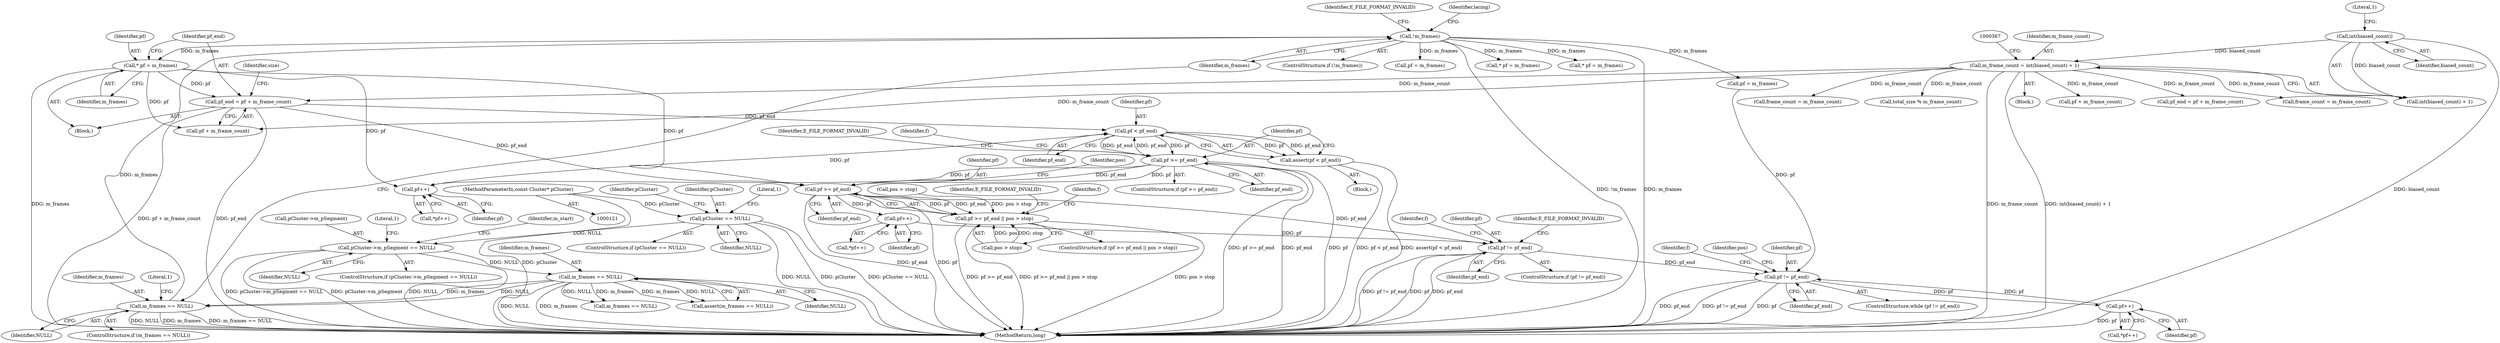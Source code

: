 digraph "0_Android_cc274e2abe8b2a6698a5c47d8aa4bb45f1f9538d_33@integer" {
"1000392" [label="(Call,pf_end = pf + m_frame_count)"];
"1000389" [label="(Call,* pf = m_frames)"];
"1000379" [label="(Call,!m_frames)"];
"1000372" [label="(Call,m_frames == NULL)"];
"1000153" [label="(Call,m_frames == NULL)"];
"1000132" [label="(Call,pCluster->m_pSegment == NULL)"];
"1000125" [label="(Call,pCluster == NULL)"];
"1000122" [label="(MethodParameterIn,const Cluster* pCluster)"];
"1000360" [label="(Call,m_frame_count = int(biased_count) + 1)"];
"1000363" [label="(Call,int(biased_count))"];
"1000451" [label="(Call,pf < pf_end)"];
"1000450" [label="(Call,assert(pf < pf_end))"];
"1000455" [label="(Call,pf >= pf_end)"];
"1000448" [label="(Call,pf++)"];
"1000483" [label="(Call,pf >= pf_end)"];
"1000482" [label="(Call,pf >= pf_end || pos > stop)"];
"1000496" [label="(Call,pf++)"];
"1000499" [label="(Call,pf != pf_end)"];
"1000548" [label="(Call,pf != pf_end)"];
"1000556" [label="(Call,pf++)"];
"1000133" [label="(Call,pCluster->m_pSegment)"];
"1000124" [label="(ControlStructure,if (pCluster == NULL))"];
"1000385" [label="(Identifier,lacing)"];
"1000544" [label="(Call,pf = m_frames)"];
"1000134" [label="(Identifier,pCluster)"];
"1000399" [label="(Identifier,size)"];
"1000484" [label="(Identifier,pf)"];
"1000503" [label="(Identifier,E_FILE_FORMAT_INVALID)"];
"1000547" [label="(ControlStructure,while (pf != pf_end))"];
"1000127" [label="(Identifier,NULL)"];
"1000364" [label="(Identifier,biased_count)"];
"1000498" [label="(ControlStructure,if (pf != pf_end))"];
"1000548" [label="(Call,pf != pf_end)"];
"1000139" [label="(Literal,1)"];
"1000371" [label="(ControlStructure,if (m_frames == NULL))"];
"1000497" [label="(Identifier,pf)"];
"1000362" [label="(Call,int(biased_count) + 1)"];
"1000456" [label="(Identifier,pf)"];
"1000450" [label="(Call,assert(pf < pf_end))"];
"1000132" [label="(Call,pCluster->m_pSegment == NULL)"];
"1000355" [label="(Call,pos > stop)"];
"1000506" [label="(Identifier,f)"];
"1000486" [label="(Call,pos > stop)"];
"1000131" [label="(ControlStructure,if (pCluster->m_pSegment == NULL))"];
"1000361" [label="(Identifier,m_frame_count)"];
"1000496" [label="(Call,pf++)"];
"1000756" [label="(Call,* pf = m_frames)"];
"1000123" [label="(Block,)"];
"1001066" [label="(MethodReturn,long)"];
"1000152" [label="(Call,assert(m_frames == NULL))"];
"1000485" [label="(Identifier,pf_end)"];
"1000392" [label="(Call,pf_end = pf + m_frame_count)"];
"1000550" [label="(Identifier,pf_end)"];
"1000554" [label="(Identifier,f)"];
"1000500" [label="(Identifier,pf)"];
"1000588" [label="(Identifier,pos)"];
"1000555" [label="(Call,*pf++)"];
"1000382" [label="(Identifier,E_FILE_FORMAT_INVALID)"];
"1000387" [label="(Block,)"];
"1000153" [label="(Call,m_frames == NULL)"];
"1000154" [label="(Identifier,m_frames)"];
"1000448" [label="(Call,pf++)"];
"1000549" [label="(Identifier,pf)"];
"1000393" [label="(Identifier,pf_end)"];
"1000451" [label="(Call,pf < pf_end)"];
"1000459" [label="(Identifier,E_FILE_FORMAT_INVALID)"];
"1000379" [label="(Call,!m_frames)"];
"1000761" [label="(Call,pf + m_frame_count)"];
"1000452" [label="(Identifier,pf)"];
"1000409" [label="(Block,)"];
"1000455" [label="(Call,pf >= pf_end)"];
"1000499" [label="(Call,pf != pf_end)"];
"1000155" [label="(Identifier,NULL)"];
"1000380" [label="(Identifier,m_frames)"];
"1000557" [label="(Identifier,pf)"];
"1000447" [label="(Call,*pf++)"];
"1000292" [label="(Call,m_frames == NULL)"];
"1000377" [label="(Literal,1)"];
"1000142" [label="(Identifier,m_start)"];
"1000126" [label="(Identifier,pCluster)"];
"1000374" [label="(Identifier,NULL)"];
"1000363" [label="(Call,int(biased_count))"];
"1000639" [label="(Call,* pf = m_frames)"];
"1000490" [label="(Identifier,E_FILE_FORMAT_INVALID)"];
"1000494" [label="(Identifier,f)"];
"1000483" [label="(Call,pf >= pf_end)"];
"1000365" [label="(Literal,1)"];
"1000122" [label="(MethodParameterIn,const Cluster* pCluster)"];
"1000495" [label="(Call,*pf++)"];
"1000394" [label="(Call,pf + m_frame_count)"];
"1000449" [label="(Identifier,pf)"];
"1000759" [label="(Call,pf_end = pf + m_frame_count)"];
"1000391" [label="(Identifier,m_frames)"];
"1000378" [label="(ControlStructure,if (!m_frames))"];
"1000372" [label="(Call,m_frames == NULL)"];
"1000454" [label="(ControlStructure,if (pf >= pf_end))"];
"1000389" [label="(Call,* pf = m_frames)"];
"1000390" [label="(Identifier,pf)"];
"1000714" [label="(Call,frame_count = m_frame_count)"];
"1000125" [label="(Call,pCluster == NULL)"];
"1000453" [label="(Identifier,pf_end)"];
"1000457" [label="(Identifier,pf_end)"];
"1000130" [label="(Literal,1)"];
"1000402" [label="(Call,frame_count = m_frame_count)"];
"1000501" [label="(Identifier,pf_end)"];
"1000487" [label="(Identifier,pos)"];
"1000616" [label="(Call,total_size % m_frame_count)"];
"1000373" [label="(Identifier,m_frames)"];
"1000482" [label="(Call,pf >= pf_end || pos > stop)"];
"1000556" [label="(Call,pf++)"];
"1000360" [label="(Call,m_frame_count = int(biased_count) + 1)"];
"1000462" [label="(Identifier,f)"];
"1000481" [label="(ControlStructure,if (pf >= pf_end || pos > stop))"];
"1001016" [label="(Call,pf = m_frames)"];
"1000136" [label="(Identifier,NULL)"];
"1000392" -> "1000387"  [label="AST: "];
"1000392" -> "1000394"  [label="CFG: "];
"1000393" -> "1000392"  [label="AST: "];
"1000394" -> "1000392"  [label="AST: "];
"1000399" -> "1000392"  [label="CFG: "];
"1000392" -> "1001066"  [label="DDG: pf + m_frame_count"];
"1000392" -> "1001066"  [label="DDG: pf_end"];
"1000389" -> "1000392"  [label="DDG: pf"];
"1000360" -> "1000392"  [label="DDG: m_frame_count"];
"1000392" -> "1000451"  [label="DDG: pf_end"];
"1000392" -> "1000483"  [label="DDG: pf_end"];
"1000389" -> "1000387"  [label="AST: "];
"1000389" -> "1000391"  [label="CFG: "];
"1000390" -> "1000389"  [label="AST: "];
"1000391" -> "1000389"  [label="AST: "];
"1000393" -> "1000389"  [label="CFG: "];
"1000389" -> "1001066"  [label="DDG: m_frames"];
"1000379" -> "1000389"  [label="DDG: m_frames"];
"1000389" -> "1000394"  [label="DDG: pf"];
"1000389" -> "1000448"  [label="DDG: pf"];
"1000389" -> "1000483"  [label="DDG: pf"];
"1000379" -> "1000378"  [label="AST: "];
"1000379" -> "1000380"  [label="CFG: "];
"1000380" -> "1000379"  [label="AST: "];
"1000382" -> "1000379"  [label="CFG: "];
"1000385" -> "1000379"  [label="CFG: "];
"1000379" -> "1001066"  [label="DDG: m_frames"];
"1000379" -> "1001066"  [label="DDG: !m_frames"];
"1000372" -> "1000379"  [label="DDG: m_frames"];
"1000379" -> "1000544"  [label="DDG: m_frames"];
"1000379" -> "1000639"  [label="DDG: m_frames"];
"1000379" -> "1000756"  [label="DDG: m_frames"];
"1000379" -> "1001016"  [label="DDG: m_frames"];
"1000372" -> "1000371"  [label="AST: "];
"1000372" -> "1000374"  [label="CFG: "];
"1000373" -> "1000372"  [label="AST: "];
"1000374" -> "1000372"  [label="AST: "];
"1000377" -> "1000372"  [label="CFG: "];
"1000380" -> "1000372"  [label="CFG: "];
"1000372" -> "1001066"  [label="DDG: m_frames"];
"1000372" -> "1001066"  [label="DDG: m_frames == NULL"];
"1000372" -> "1001066"  [label="DDG: NULL"];
"1000153" -> "1000372"  [label="DDG: m_frames"];
"1000153" -> "1000372"  [label="DDG: NULL"];
"1000153" -> "1000152"  [label="AST: "];
"1000153" -> "1000155"  [label="CFG: "];
"1000154" -> "1000153"  [label="AST: "];
"1000155" -> "1000153"  [label="AST: "];
"1000152" -> "1000153"  [label="CFG: "];
"1000153" -> "1001066"  [label="DDG: NULL"];
"1000153" -> "1001066"  [label="DDG: m_frames"];
"1000153" -> "1000152"  [label="DDG: m_frames"];
"1000153" -> "1000152"  [label="DDG: NULL"];
"1000132" -> "1000153"  [label="DDG: NULL"];
"1000153" -> "1000292"  [label="DDG: m_frames"];
"1000153" -> "1000292"  [label="DDG: NULL"];
"1000132" -> "1000131"  [label="AST: "];
"1000132" -> "1000136"  [label="CFG: "];
"1000133" -> "1000132"  [label="AST: "];
"1000136" -> "1000132"  [label="AST: "];
"1000139" -> "1000132"  [label="CFG: "];
"1000142" -> "1000132"  [label="CFG: "];
"1000132" -> "1001066"  [label="DDG: pCluster->m_pSegment == NULL"];
"1000132" -> "1001066"  [label="DDG: pCluster->m_pSegment"];
"1000132" -> "1001066"  [label="DDG: NULL"];
"1000125" -> "1000132"  [label="DDG: NULL"];
"1000125" -> "1000124"  [label="AST: "];
"1000125" -> "1000127"  [label="CFG: "];
"1000126" -> "1000125"  [label="AST: "];
"1000127" -> "1000125"  [label="AST: "];
"1000130" -> "1000125"  [label="CFG: "];
"1000134" -> "1000125"  [label="CFG: "];
"1000125" -> "1001066"  [label="DDG: pCluster"];
"1000125" -> "1001066"  [label="DDG: pCluster == NULL"];
"1000125" -> "1001066"  [label="DDG: NULL"];
"1000122" -> "1000125"  [label="DDG: pCluster"];
"1000122" -> "1000121"  [label="AST: "];
"1000122" -> "1001066"  [label="DDG: pCluster"];
"1000360" -> "1000123"  [label="AST: "];
"1000360" -> "1000362"  [label="CFG: "];
"1000361" -> "1000360"  [label="AST: "];
"1000362" -> "1000360"  [label="AST: "];
"1000367" -> "1000360"  [label="CFG: "];
"1000360" -> "1001066"  [label="DDG: m_frame_count"];
"1000360" -> "1001066"  [label="DDG: int(biased_count) + 1"];
"1000363" -> "1000360"  [label="DDG: biased_count"];
"1000360" -> "1000394"  [label="DDG: m_frame_count"];
"1000360" -> "1000402"  [label="DDG: m_frame_count"];
"1000360" -> "1000616"  [label="DDG: m_frame_count"];
"1000360" -> "1000714"  [label="DDG: m_frame_count"];
"1000360" -> "1000759"  [label="DDG: m_frame_count"];
"1000360" -> "1000761"  [label="DDG: m_frame_count"];
"1000363" -> "1000362"  [label="AST: "];
"1000363" -> "1000364"  [label="CFG: "];
"1000364" -> "1000363"  [label="AST: "];
"1000365" -> "1000363"  [label="CFG: "];
"1000363" -> "1001066"  [label="DDG: biased_count"];
"1000363" -> "1000362"  [label="DDG: biased_count"];
"1000451" -> "1000450"  [label="AST: "];
"1000451" -> "1000453"  [label="CFG: "];
"1000452" -> "1000451"  [label="AST: "];
"1000453" -> "1000451"  [label="AST: "];
"1000450" -> "1000451"  [label="CFG: "];
"1000451" -> "1000450"  [label="DDG: pf"];
"1000451" -> "1000450"  [label="DDG: pf_end"];
"1000448" -> "1000451"  [label="DDG: pf"];
"1000455" -> "1000451"  [label="DDG: pf_end"];
"1000451" -> "1000455"  [label="DDG: pf"];
"1000451" -> "1000455"  [label="DDG: pf_end"];
"1000450" -> "1000409"  [label="AST: "];
"1000456" -> "1000450"  [label="CFG: "];
"1000450" -> "1001066"  [label="DDG: assert(pf < pf_end)"];
"1000450" -> "1001066"  [label="DDG: pf < pf_end"];
"1000455" -> "1000454"  [label="AST: "];
"1000455" -> "1000457"  [label="CFG: "];
"1000456" -> "1000455"  [label="AST: "];
"1000457" -> "1000455"  [label="AST: "];
"1000459" -> "1000455"  [label="CFG: "];
"1000462" -> "1000455"  [label="CFG: "];
"1000455" -> "1001066"  [label="DDG: pf >= pf_end"];
"1000455" -> "1001066"  [label="DDG: pf_end"];
"1000455" -> "1001066"  [label="DDG: pf"];
"1000455" -> "1000448"  [label="DDG: pf"];
"1000455" -> "1000483"  [label="DDG: pf"];
"1000455" -> "1000483"  [label="DDG: pf_end"];
"1000448" -> "1000447"  [label="AST: "];
"1000448" -> "1000449"  [label="CFG: "];
"1000449" -> "1000448"  [label="AST: "];
"1000447" -> "1000448"  [label="CFG: "];
"1000483" -> "1000482"  [label="AST: "];
"1000483" -> "1000485"  [label="CFG: "];
"1000484" -> "1000483"  [label="AST: "];
"1000485" -> "1000483"  [label="AST: "];
"1000487" -> "1000483"  [label="CFG: "];
"1000482" -> "1000483"  [label="CFG: "];
"1000483" -> "1001066"  [label="DDG: pf_end"];
"1000483" -> "1001066"  [label="DDG: pf"];
"1000483" -> "1000482"  [label="DDG: pf"];
"1000483" -> "1000482"  [label="DDG: pf_end"];
"1000483" -> "1000496"  [label="DDG: pf"];
"1000483" -> "1000499"  [label="DDG: pf_end"];
"1000482" -> "1000481"  [label="AST: "];
"1000482" -> "1000486"  [label="CFG: "];
"1000486" -> "1000482"  [label="AST: "];
"1000490" -> "1000482"  [label="CFG: "];
"1000494" -> "1000482"  [label="CFG: "];
"1000482" -> "1001066"  [label="DDG: pos > stop"];
"1000482" -> "1001066"  [label="DDG: pf >= pf_end"];
"1000482" -> "1001066"  [label="DDG: pf >= pf_end || pos > stop"];
"1000355" -> "1000482"  [label="DDG: pos > stop"];
"1000486" -> "1000482"  [label="DDG: pos"];
"1000486" -> "1000482"  [label="DDG: stop"];
"1000496" -> "1000495"  [label="AST: "];
"1000496" -> "1000497"  [label="CFG: "];
"1000497" -> "1000496"  [label="AST: "];
"1000495" -> "1000496"  [label="CFG: "];
"1000496" -> "1000499"  [label="DDG: pf"];
"1000499" -> "1000498"  [label="AST: "];
"1000499" -> "1000501"  [label="CFG: "];
"1000500" -> "1000499"  [label="AST: "];
"1000501" -> "1000499"  [label="AST: "];
"1000503" -> "1000499"  [label="CFG: "];
"1000506" -> "1000499"  [label="CFG: "];
"1000499" -> "1001066"  [label="DDG: pf != pf_end"];
"1000499" -> "1001066"  [label="DDG: pf"];
"1000499" -> "1001066"  [label="DDG: pf_end"];
"1000499" -> "1000548"  [label="DDG: pf_end"];
"1000548" -> "1000547"  [label="AST: "];
"1000548" -> "1000550"  [label="CFG: "];
"1000549" -> "1000548"  [label="AST: "];
"1000550" -> "1000548"  [label="AST: "];
"1000554" -> "1000548"  [label="CFG: "];
"1000588" -> "1000548"  [label="CFG: "];
"1000548" -> "1001066"  [label="DDG: pf_end"];
"1000548" -> "1001066"  [label="DDG: pf != pf_end"];
"1000548" -> "1001066"  [label="DDG: pf"];
"1000556" -> "1000548"  [label="DDG: pf"];
"1000544" -> "1000548"  [label="DDG: pf"];
"1000548" -> "1000556"  [label="DDG: pf"];
"1000556" -> "1000555"  [label="AST: "];
"1000556" -> "1000557"  [label="CFG: "];
"1000557" -> "1000556"  [label="AST: "];
"1000555" -> "1000556"  [label="CFG: "];
"1000556" -> "1001066"  [label="DDG: pf"];
}
